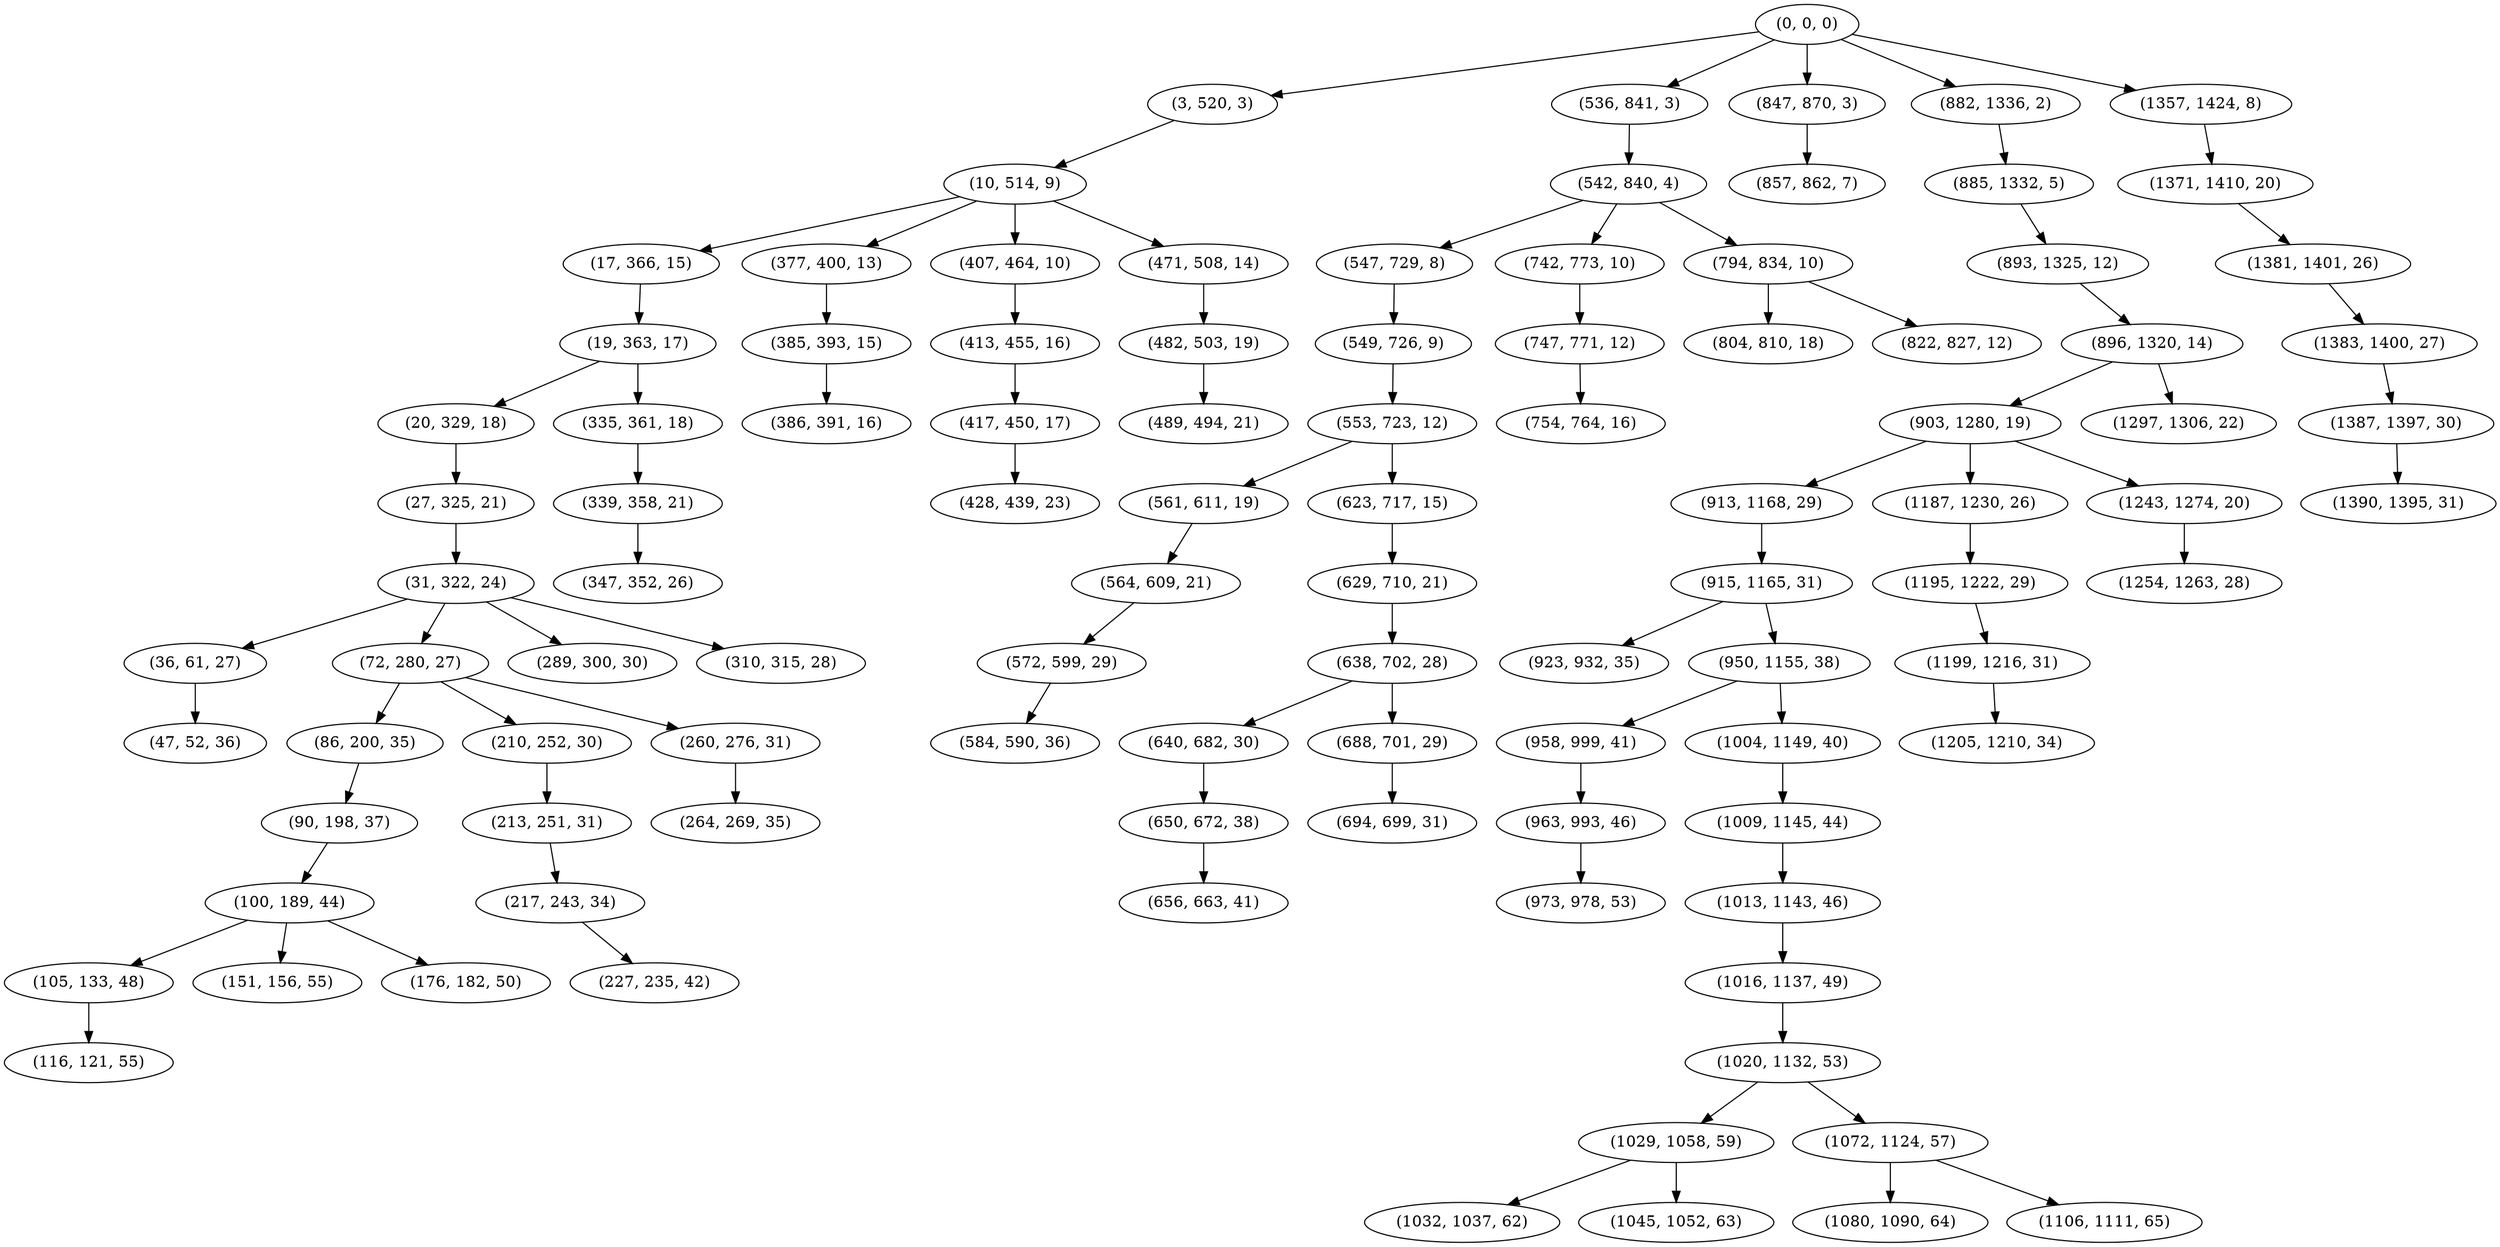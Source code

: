 digraph tree {
    "(0, 0, 0)";
    "(3, 520, 3)";
    "(10, 514, 9)";
    "(17, 366, 15)";
    "(19, 363, 17)";
    "(20, 329, 18)";
    "(27, 325, 21)";
    "(31, 322, 24)";
    "(36, 61, 27)";
    "(47, 52, 36)";
    "(72, 280, 27)";
    "(86, 200, 35)";
    "(90, 198, 37)";
    "(100, 189, 44)";
    "(105, 133, 48)";
    "(116, 121, 55)";
    "(151, 156, 55)";
    "(176, 182, 50)";
    "(210, 252, 30)";
    "(213, 251, 31)";
    "(217, 243, 34)";
    "(227, 235, 42)";
    "(260, 276, 31)";
    "(264, 269, 35)";
    "(289, 300, 30)";
    "(310, 315, 28)";
    "(335, 361, 18)";
    "(339, 358, 21)";
    "(347, 352, 26)";
    "(377, 400, 13)";
    "(385, 393, 15)";
    "(386, 391, 16)";
    "(407, 464, 10)";
    "(413, 455, 16)";
    "(417, 450, 17)";
    "(428, 439, 23)";
    "(471, 508, 14)";
    "(482, 503, 19)";
    "(489, 494, 21)";
    "(536, 841, 3)";
    "(542, 840, 4)";
    "(547, 729, 8)";
    "(549, 726, 9)";
    "(553, 723, 12)";
    "(561, 611, 19)";
    "(564, 609, 21)";
    "(572, 599, 29)";
    "(584, 590, 36)";
    "(623, 717, 15)";
    "(629, 710, 21)";
    "(638, 702, 28)";
    "(640, 682, 30)";
    "(650, 672, 38)";
    "(656, 663, 41)";
    "(688, 701, 29)";
    "(694, 699, 31)";
    "(742, 773, 10)";
    "(747, 771, 12)";
    "(754, 764, 16)";
    "(794, 834, 10)";
    "(804, 810, 18)";
    "(822, 827, 12)";
    "(847, 870, 3)";
    "(857, 862, 7)";
    "(882, 1336, 2)";
    "(885, 1332, 5)";
    "(893, 1325, 12)";
    "(896, 1320, 14)";
    "(903, 1280, 19)";
    "(913, 1168, 29)";
    "(915, 1165, 31)";
    "(923, 932, 35)";
    "(950, 1155, 38)";
    "(958, 999, 41)";
    "(963, 993, 46)";
    "(973, 978, 53)";
    "(1004, 1149, 40)";
    "(1009, 1145, 44)";
    "(1013, 1143, 46)";
    "(1016, 1137, 49)";
    "(1020, 1132, 53)";
    "(1029, 1058, 59)";
    "(1032, 1037, 62)";
    "(1045, 1052, 63)";
    "(1072, 1124, 57)";
    "(1080, 1090, 64)";
    "(1106, 1111, 65)";
    "(1187, 1230, 26)";
    "(1195, 1222, 29)";
    "(1199, 1216, 31)";
    "(1205, 1210, 34)";
    "(1243, 1274, 20)";
    "(1254, 1263, 28)";
    "(1297, 1306, 22)";
    "(1357, 1424, 8)";
    "(1371, 1410, 20)";
    "(1381, 1401, 26)";
    "(1383, 1400, 27)";
    "(1387, 1397, 30)";
    "(1390, 1395, 31)";
    "(0, 0, 0)" -> "(3, 520, 3)";
    "(0, 0, 0)" -> "(536, 841, 3)";
    "(0, 0, 0)" -> "(847, 870, 3)";
    "(0, 0, 0)" -> "(882, 1336, 2)";
    "(0, 0, 0)" -> "(1357, 1424, 8)";
    "(3, 520, 3)" -> "(10, 514, 9)";
    "(10, 514, 9)" -> "(17, 366, 15)";
    "(10, 514, 9)" -> "(377, 400, 13)";
    "(10, 514, 9)" -> "(407, 464, 10)";
    "(10, 514, 9)" -> "(471, 508, 14)";
    "(17, 366, 15)" -> "(19, 363, 17)";
    "(19, 363, 17)" -> "(20, 329, 18)";
    "(19, 363, 17)" -> "(335, 361, 18)";
    "(20, 329, 18)" -> "(27, 325, 21)";
    "(27, 325, 21)" -> "(31, 322, 24)";
    "(31, 322, 24)" -> "(36, 61, 27)";
    "(31, 322, 24)" -> "(72, 280, 27)";
    "(31, 322, 24)" -> "(289, 300, 30)";
    "(31, 322, 24)" -> "(310, 315, 28)";
    "(36, 61, 27)" -> "(47, 52, 36)";
    "(72, 280, 27)" -> "(86, 200, 35)";
    "(72, 280, 27)" -> "(210, 252, 30)";
    "(72, 280, 27)" -> "(260, 276, 31)";
    "(86, 200, 35)" -> "(90, 198, 37)";
    "(90, 198, 37)" -> "(100, 189, 44)";
    "(100, 189, 44)" -> "(105, 133, 48)";
    "(100, 189, 44)" -> "(151, 156, 55)";
    "(100, 189, 44)" -> "(176, 182, 50)";
    "(105, 133, 48)" -> "(116, 121, 55)";
    "(210, 252, 30)" -> "(213, 251, 31)";
    "(213, 251, 31)" -> "(217, 243, 34)";
    "(217, 243, 34)" -> "(227, 235, 42)";
    "(260, 276, 31)" -> "(264, 269, 35)";
    "(335, 361, 18)" -> "(339, 358, 21)";
    "(339, 358, 21)" -> "(347, 352, 26)";
    "(377, 400, 13)" -> "(385, 393, 15)";
    "(385, 393, 15)" -> "(386, 391, 16)";
    "(407, 464, 10)" -> "(413, 455, 16)";
    "(413, 455, 16)" -> "(417, 450, 17)";
    "(417, 450, 17)" -> "(428, 439, 23)";
    "(471, 508, 14)" -> "(482, 503, 19)";
    "(482, 503, 19)" -> "(489, 494, 21)";
    "(536, 841, 3)" -> "(542, 840, 4)";
    "(542, 840, 4)" -> "(547, 729, 8)";
    "(542, 840, 4)" -> "(742, 773, 10)";
    "(542, 840, 4)" -> "(794, 834, 10)";
    "(547, 729, 8)" -> "(549, 726, 9)";
    "(549, 726, 9)" -> "(553, 723, 12)";
    "(553, 723, 12)" -> "(561, 611, 19)";
    "(553, 723, 12)" -> "(623, 717, 15)";
    "(561, 611, 19)" -> "(564, 609, 21)";
    "(564, 609, 21)" -> "(572, 599, 29)";
    "(572, 599, 29)" -> "(584, 590, 36)";
    "(623, 717, 15)" -> "(629, 710, 21)";
    "(629, 710, 21)" -> "(638, 702, 28)";
    "(638, 702, 28)" -> "(640, 682, 30)";
    "(638, 702, 28)" -> "(688, 701, 29)";
    "(640, 682, 30)" -> "(650, 672, 38)";
    "(650, 672, 38)" -> "(656, 663, 41)";
    "(688, 701, 29)" -> "(694, 699, 31)";
    "(742, 773, 10)" -> "(747, 771, 12)";
    "(747, 771, 12)" -> "(754, 764, 16)";
    "(794, 834, 10)" -> "(804, 810, 18)";
    "(794, 834, 10)" -> "(822, 827, 12)";
    "(847, 870, 3)" -> "(857, 862, 7)";
    "(882, 1336, 2)" -> "(885, 1332, 5)";
    "(885, 1332, 5)" -> "(893, 1325, 12)";
    "(893, 1325, 12)" -> "(896, 1320, 14)";
    "(896, 1320, 14)" -> "(903, 1280, 19)";
    "(896, 1320, 14)" -> "(1297, 1306, 22)";
    "(903, 1280, 19)" -> "(913, 1168, 29)";
    "(903, 1280, 19)" -> "(1187, 1230, 26)";
    "(903, 1280, 19)" -> "(1243, 1274, 20)";
    "(913, 1168, 29)" -> "(915, 1165, 31)";
    "(915, 1165, 31)" -> "(923, 932, 35)";
    "(915, 1165, 31)" -> "(950, 1155, 38)";
    "(950, 1155, 38)" -> "(958, 999, 41)";
    "(950, 1155, 38)" -> "(1004, 1149, 40)";
    "(958, 999, 41)" -> "(963, 993, 46)";
    "(963, 993, 46)" -> "(973, 978, 53)";
    "(1004, 1149, 40)" -> "(1009, 1145, 44)";
    "(1009, 1145, 44)" -> "(1013, 1143, 46)";
    "(1013, 1143, 46)" -> "(1016, 1137, 49)";
    "(1016, 1137, 49)" -> "(1020, 1132, 53)";
    "(1020, 1132, 53)" -> "(1029, 1058, 59)";
    "(1020, 1132, 53)" -> "(1072, 1124, 57)";
    "(1029, 1058, 59)" -> "(1032, 1037, 62)";
    "(1029, 1058, 59)" -> "(1045, 1052, 63)";
    "(1072, 1124, 57)" -> "(1080, 1090, 64)";
    "(1072, 1124, 57)" -> "(1106, 1111, 65)";
    "(1187, 1230, 26)" -> "(1195, 1222, 29)";
    "(1195, 1222, 29)" -> "(1199, 1216, 31)";
    "(1199, 1216, 31)" -> "(1205, 1210, 34)";
    "(1243, 1274, 20)" -> "(1254, 1263, 28)";
    "(1357, 1424, 8)" -> "(1371, 1410, 20)";
    "(1371, 1410, 20)" -> "(1381, 1401, 26)";
    "(1381, 1401, 26)" -> "(1383, 1400, 27)";
    "(1383, 1400, 27)" -> "(1387, 1397, 30)";
    "(1387, 1397, 30)" -> "(1390, 1395, 31)";
}
